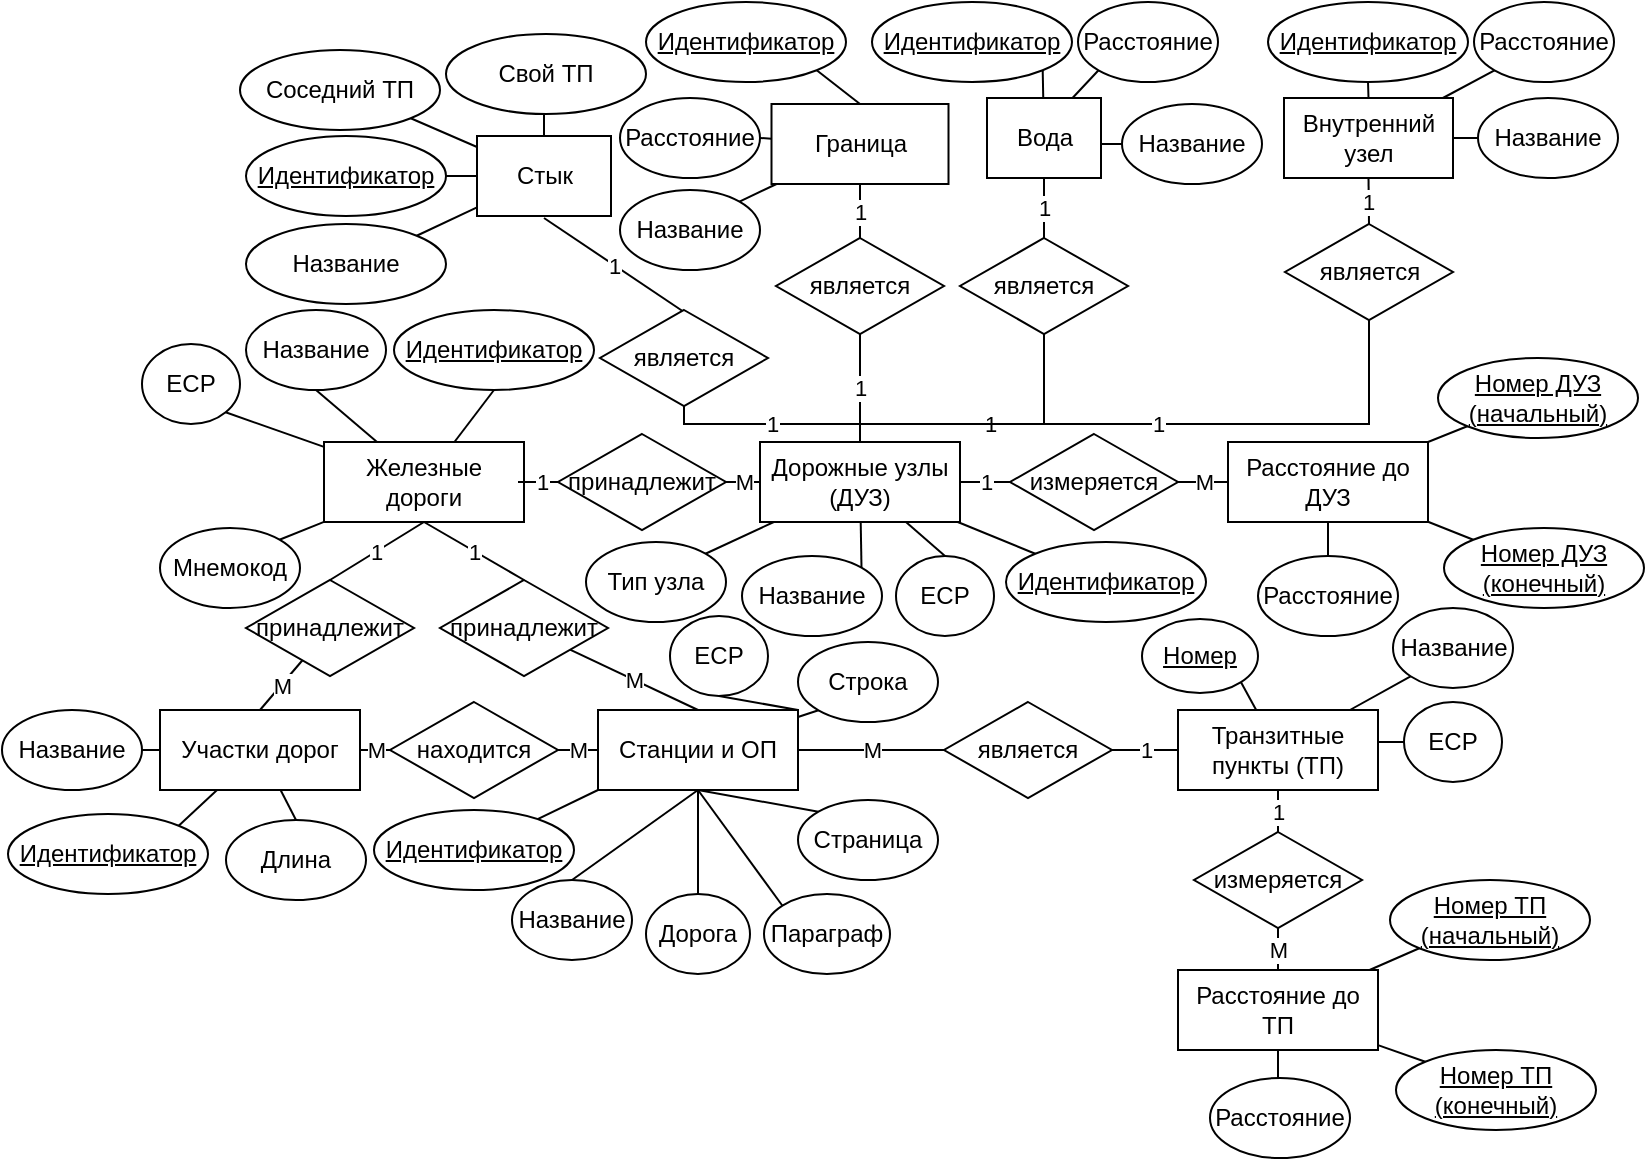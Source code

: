 <mxfile version="24.2.5" type="device">
  <diagram name="Страница — 1" id="s7n4VVt5R6kOP-UVMItO">
    <mxGraphModel dx="1048" dy="567" grid="0" gridSize="10" guides="1" tooltips="1" connect="1" arrows="1" fold="1" page="1" pageScale="1" pageWidth="827" pageHeight="1169" math="0" shadow="0">
      <root>
        <mxCell id="0" />
        <mxCell id="1" parent="0" />
        <mxCell id="b7BrbWXX3IvQJGAxtsdM-4" value="1" style="edgeStyle=orthogonalEdgeStyle;rounded=0;orthogonalLoop=1;jettySize=auto;html=1;exitX=1;exitY=0.5;exitDx=0;exitDy=0;entryX=0;entryY=0.5;entryDx=0;entryDy=0;endArrow=none;endFill=0;" edge="1" parent="1" source="b7BrbWXX3IvQJGAxtsdM-1" target="b7BrbWXX3IvQJGAxtsdM-3">
          <mxGeometry relative="1" as="geometry" />
        </mxCell>
        <mxCell id="b7BrbWXX3IvQJGAxtsdM-9" value="1" style="edgeStyle=orthogonalEdgeStyle;rounded=0;orthogonalLoop=1;jettySize=auto;html=1;exitX=0.5;exitY=0;exitDx=0;exitDy=0;entryX=0.5;entryY=1;entryDx=0;entryDy=0;endArrow=none;endFill=0;" edge="1" parent="1">
          <mxGeometry relative="1" as="geometry">
            <mxPoint x="432" y="223" as="sourcePoint" />
            <mxPoint x="344" y="205" as="targetPoint" />
            <Array as="points">
              <mxPoint x="432" y="214" />
              <mxPoint x="344" y="214" />
            </Array>
          </mxGeometry>
        </mxCell>
        <mxCell id="b7BrbWXX3IvQJGAxtsdM-73" value="М" style="edgeStyle=orthogonalEdgeStyle;rounded=0;orthogonalLoop=1;jettySize=auto;html=1;exitX=0;exitY=0.5;exitDx=0;exitDy=0;entryX=1;entryY=0.5;entryDx=0;entryDy=0;endArrow=none;endFill=0;" edge="1" parent="1" source="b7BrbWXX3IvQJGAxtsdM-1" target="b7BrbWXX3IvQJGAxtsdM-72">
          <mxGeometry relative="1" as="geometry" />
        </mxCell>
        <mxCell id="b7BrbWXX3IvQJGAxtsdM-1" value="Дорожные узлы (ДУЗ)" style="whiteSpace=wrap;html=1;align=center;" vertex="1" parent="1">
          <mxGeometry x="382" y="223" width="100" height="40" as="geometry" />
        </mxCell>
        <mxCell id="b7BrbWXX3IvQJGAxtsdM-2" value="Расстояние до ДУЗ" style="whiteSpace=wrap;html=1;align=center;" vertex="1" parent="1">
          <mxGeometry x="616" y="223" width="100" height="40" as="geometry" />
        </mxCell>
        <mxCell id="b7BrbWXX3IvQJGAxtsdM-5" value="М" style="edgeStyle=orthogonalEdgeStyle;rounded=0;orthogonalLoop=1;jettySize=auto;html=1;exitX=1;exitY=0.5;exitDx=0;exitDy=0;entryX=0;entryY=0.5;entryDx=0;entryDy=0;endArrow=none;endFill=0;" edge="1" parent="1" source="b7BrbWXX3IvQJGAxtsdM-3" target="b7BrbWXX3IvQJGAxtsdM-2">
          <mxGeometry relative="1" as="geometry" />
        </mxCell>
        <mxCell id="b7BrbWXX3IvQJGAxtsdM-3" value="измеряется" style="shape=rhombus;perimeter=rhombusPerimeter;whiteSpace=wrap;html=1;align=center;" vertex="1" parent="1">
          <mxGeometry x="507" y="219" width="84" height="48" as="geometry" />
        </mxCell>
        <mxCell id="b7BrbWXX3IvQJGAxtsdM-6" value="Стык" style="whiteSpace=wrap;html=1;align=center;" vertex="1" parent="1">
          <mxGeometry x="240.5" y="70" width="67" height="40" as="geometry" />
        </mxCell>
        <mxCell id="b7BrbWXX3IvQJGAxtsdM-10" value="1" style="rounded=0;orthogonalLoop=1;jettySize=auto;html=1;exitX=0.5;exitY=0;exitDx=0;exitDy=0;entryX=0.5;entryY=1;entryDx=0;entryDy=0;endArrow=none;endFill=0;" edge="1" parent="1">
          <mxGeometry relative="1" as="geometry">
            <mxPoint x="344" y="158" as="sourcePoint" />
            <mxPoint x="274" y="111" as="targetPoint" />
          </mxGeometry>
        </mxCell>
        <mxCell id="b7BrbWXX3IvQJGAxtsdM-8" value="является" style="shape=rhombus;perimeter=rhombusPerimeter;whiteSpace=wrap;html=1;align=center;" vertex="1" parent="1">
          <mxGeometry x="302" y="157" width="84" height="48" as="geometry" />
        </mxCell>
        <mxCell id="b7BrbWXX3IvQJGAxtsdM-11" value="Граница" style="whiteSpace=wrap;html=1;align=center;" vertex="1" parent="1">
          <mxGeometry x="387.75" y="54" width="88.5" height="40" as="geometry" />
        </mxCell>
        <mxCell id="b7BrbWXX3IvQJGAxtsdM-14" value="1" style="edgeStyle=orthogonalEdgeStyle;rounded=0;orthogonalLoop=1;jettySize=auto;html=1;exitX=0.5;exitY=0;exitDx=0;exitDy=0;entryX=0.5;entryY=1;entryDx=0;entryDy=0;endArrow=none;endFill=0;" edge="1" parent="1" source="b7BrbWXX3IvQJGAxtsdM-12" target="b7BrbWXX3IvQJGAxtsdM-11">
          <mxGeometry relative="1" as="geometry" />
        </mxCell>
        <mxCell id="b7BrbWXX3IvQJGAxtsdM-30" value="1" style="edgeStyle=orthogonalEdgeStyle;rounded=0;orthogonalLoop=1;jettySize=auto;html=1;exitX=0.5;exitY=1;exitDx=0;exitDy=0;entryX=0.5;entryY=0;entryDx=0;entryDy=0;endArrow=none;endFill=0;" edge="1" parent="1" source="b7BrbWXX3IvQJGAxtsdM-12" target="b7BrbWXX3IvQJGAxtsdM-1">
          <mxGeometry relative="1" as="geometry" />
        </mxCell>
        <mxCell id="b7BrbWXX3IvQJGAxtsdM-12" value="является" style="shape=rhombus;perimeter=rhombusPerimeter;whiteSpace=wrap;html=1;align=center;" vertex="1" parent="1">
          <mxGeometry x="390" y="121" width="84" height="48" as="geometry" />
        </mxCell>
        <mxCell id="b7BrbWXX3IvQJGAxtsdM-15" value="Вода" style="whiteSpace=wrap;html=1;align=center;" vertex="1" parent="1">
          <mxGeometry x="495.5" y="51" width="57" height="40" as="geometry" />
        </mxCell>
        <mxCell id="b7BrbWXX3IvQJGAxtsdM-16" value="1" style="edgeStyle=orthogonalEdgeStyle;rounded=0;orthogonalLoop=1;jettySize=auto;html=1;exitX=0.5;exitY=0;exitDx=0;exitDy=0;entryX=0.5;entryY=1;entryDx=0;entryDy=0;endArrow=none;endFill=0;" edge="1" parent="1" source="b7BrbWXX3IvQJGAxtsdM-17" target="b7BrbWXX3IvQJGAxtsdM-15">
          <mxGeometry relative="1" as="geometry" />
        </mxCell>
        <mxCell id="b7BrbWXX3IvQJGAxtsdM-39" value="1" style="edgeStyle=orthogonalEdgeStyle;rounded=0;orthogonalLoop=1;jettySize=auto;html=1;entryX=0.5;entryY=0;entryDx=0;entryDy=0;endArrow=none;endFill=0;" edge="1" parent="1" source="b7BrbWXX3IvQJGAxtsdM-17">
          <mxGeometry relative="1" as="geometry">
            <mxPoint x="528" y="168" as="sourcePoint" />
            <mxPoint x="432" y="222" as="targetPoint" />
            <Array as="points">
              <mxPoint x="524" y="214" />
              <mxPoint x="432" y="214" />
            </Array>
          </mxGeometry>
        </mxCell>
        <mxCell id="b7BrbWXX3IvQJGAxtsdM-17" value="является" style="shape=rhombus;perimeter=rhombusPerimeter;whiteSpace=wrap;html=1;align=center;" vertex="1" parent="1">
          <mxGeometry x="482" y="121" width="84" height="48" as="geometry" />
        </mxCell>
        <mxCell id="b7BrbWXX3IvQJGAxtsdM-18" value="Внутренний&lt;br&gt;узел" style="whiteSpace=wrap;html=1;align=center;" vertex="1" parent="1">
          <mxGeometry x="644" y="51" width="84.5" height="40" as="geometry" />
        </mxCell>
        <mxCell id="b7BrbWXX3IvQJGAxtsdM-19" value="1" style="edgeStyle=orthogonalEdgeStyle;rounded=0;orthogonalLoop=1;jettySize=auto;html=1;exitX=0.5;exitY=0;exitDx=0;exitDy=0;entryX=0.5;entryY=1;entryDx=0;entryDy=0;endArrow=none;endFill=0;" edge="1" parent="1" source="b7BrbWXX3IvQJGAxtsdM-20" target="b7BrbWXX3IvQJGAxtsdM-18">
          <mxGeometry relative="1" as="geometry" />
        </mxCell>
        <mxCell id="b7BrbWXX3IvQJGAxtsdM-46" value="1" style="edgeStyle=orthogonalEdgeStyle;rounded=0;orthogonalLoop=1;jettySize=auto;html=1;exitX=0.5;exitY=1;exitDx=0;exitDy=0;entryX=0.5;entryY=0;entryDx=0;entryDy=0;endArrow=none;endFill=0;" edge="1" parent="1" source="b7BrbWXX3IvQJGAxtsdM-20" target="b7BrbWXX3IvQJGAxtsdM-1">
          <mxGeometry relative="1" as="geometry">
            <Array as="points">
              <mxPoint x="687" y="214" />
              <mxPoint x="432" y="214" />
            </Array>
          </mxGeometry>
        </mxCell>
        <mxCell id="b7BrbWXX3IvQJGAxtsdM-20" value="является" style="shape=rhombus;perimeter=rhombusPerimeter;whiteSpace=wrap;html=1;align=center;" vertex="1" parent="1">
          <mxGeometry x="644.5" y="114" width="84" height="48" as="geometry" />
        </mxCell>
        <mxCell id="b7BrbWXX3IvQJGAxtsdM-27" style="edgeStyle=orthogonalEdgeStyle;rounded=0;orthogonalLoop=1;jettySize=auto;html=1;exitX=1;exitY=0.5;exitDx=0;exitDy=0;entryX=0;entryY=0.5;entryDx=0;entryDy=0;endArrow=none;endFill=0;" edge="1" parent="1" source="b7BrbWXX3IvQJGAxtsdM-24" target="b7BrbWXX3IvQJGAxtsdM-6">
          <mxGeometry relative="1" as="geometry" />
        </mxCell>
        <mxCell id="b7BrbWXX3IvQJGAxtsdM-24" value="Идентификатор" style="ellipse;whiteSpace=wrap;html=1;align=center;fontStyle=4;" vertex="1" parent="1">
          <mxGeometry x="125" y="70" width="100" height="40" as="geometry" />
        </mxCell>
        <mxCell id="b7BrbWXX3IvQJGAxtsdM-26" style="rounded=0;orthogonalLoop=1;jettySize=auto;html=1;exitX=1;exitY=0;exitDx=0;exitDy=0;endArrow=none;endFill=0;" edge="1" parent="1" source="b7BrbWXX3IvQJGAxtsdM-25" target="b7BrbWXX3IvQJGAxtsdM-6">
          <mxGeometry relative="1" as="geometry" />
        </mxCell>
        <mxCell id="b7BrbWXX3IvQJGAxtsdM-25" value="Название" style="ellipse;whiteSpace=wrap;html=1;align=center;" vertex="1" parent="1">
          <mxGeometry x="125" y="114" width="100" height="40" as="geometry" />
        </mxCell>
        <mxCell id="b7BrbWXX3IvQJGAxtsdM-32" style="edgeStyle=orthogonalEdgeStyle;rounded=0;orthogonalLoop=1;jettySize=auto;html=1;exitX=0.5;exitY=1;exitDx=0;exitDy=0;entryX=0.5;entryY=0;entryDx=0;entryDy=0;endArrow=none;endFill=0;" edge="1" parent="1" source="b7BrbWXX3IvQJGAxtsdM-28" target="b7BrbWXX3IvQJGAxtsdM-6">
          <mxGeometry relative="1" as="geometry" />
        </mxCell>
        <mxCell id="b7BrbWXX3IvQJGAxtsdM-28" value="Свой ТП" style="ellipse;whiteSpace=wrap;html=1;align=center;" vertex="1" parent="1">
          <mxGeometry x="225" y="19" width="100" height="40" as="geometry" />
        </mxCell>
        <mxCell id="b7BrbWXX3IvQJGAxtsdM-31" style="rounded=0;orthogonalLoop=1;jettySize=auto;html=1;exitX=1;exitY=1;exitDx=0;exitDy=0;endArrow=none;endFill=0;" edge="1" parent="1" source="b7BrbWXX3IvQJGAxtsdM-29" target="b7BrbWXX3IvQJGAxtsdM-6">
          <mxGeometry relative="1" as="geometry" />
        </mxCell>
        <mxCell id="b7BrbWXX3IvQJGAxtsdM-29" value="Соседний ТП" style="ellipse;whiteSpace=wrap;html=1;align=center;" vertex="1" parent="1">
          <mxGeometry x="122" y="27" width="100" height="40" as="geometry" />
        </mxCell>
        <mxCell id="b7BrbWXX3IvQJGAxtsdM-38" style="rounded=0;orthogonalLoop=1;jettySize=auto;html=1;exitX=1;exitY=1;exitDx=0;exitDy=0;entryX=0.5;entryY=0;entryDx=0;entryDy=0;endArrow=none;endFill=0;" edge="1" parent="1" source="b7BrbWXX3IvQJGAxtsdM-33" target="b7BrbWXX3IvQJGAxtsdM-11">
          <mxGeometry relative="1" as="geometry" />
        </mxCell>
        <mxCell id="b7BrbWXX3IvQJGAxtsdM-33" value="Идентификатор" style="ellipse;whiteSpace=wrap;html=1;align=center;fontStyle=4;" vertex="1" parent="1">
          <mxGeometry x="325" y="3" width="100" height="40" as="geometry" />
        </mxCell>
        <mxCell id="b7BrbWXX3IvQJGAxtsdM-36" style="rounded=0;orthogonalLoop=1;jettySize=auto;html=1;exitX=1;exitY=0;exitDx=0;exitDy=0;endArrow=none;endFill=0;" edge="1" parent="1" source="b7BrbWXX3IvQJGAxtsdM-34" target="b7BrbWXX3IvQJGAxtsdM-11">
          <mxGeometry relative="1" as="geometry" />
        </mxCell>
        <mxCell id="b7BrbWXX3IvQJGAxtsdM-34" value="Название" style="ellipse;whiteSpace=wrap;html=1;align=center;" vertex="1" parent="1">
          <mxGeometry x="312" y="97" width="70" height="40" as="geometry" />
        </mxCell>
        <mxCell id="b7BrbWXX3IvQJGAxtsdM-37" style="rounded=0;orthogonalLoop=1;jettySize=auto;html=1;exitX=1;exitY=0.5;exitDx=0;exitDy=0;endArrow=none;endFill=0;" edge="1" parent="1" source="b7BrbWXX3IvQJGAxtsdM-35" target="b7BrbWXX3IvQJGAxtsdM-11">
          <mxGeometry relative="1" as="geometry" />
        </mxCell>
        <mxCell id="b7BrbWXX3IvQJGAxtsdM-35" value="Расстояние" style="ellipse;whiteSpace=wrap;html=1;align=center;" vertex="1" parent="1">
          <mxGeometry x="312" y="51" width="70" height="40" as="geometry" />
        </mxCell>
        <mxCell id="b7BrbWXX3IvQJGAxtsdM-45" style="rounded=0;orthogonalLoop=1;jettySize=auto;html=1;exitX=1;exitY=1;exitDx=0;exitDy=0;endArrow=none;endFill=0;" edge="1" parent="1" source="b7BrbWXX3IvQJGAxtsdM-40" target="b7BrbWXX3IvQJGAxtsdM-15">
          <mxGeometry relative="1" as="geometry" />
        </mxCell>
        <mxCell id="b7BrbWXX3IvQJGAxtsdM-40" value="Идентификатор" style="ellipse;whiteSpace=wrap;html=1;align=center;fontStyle=4;" vertex="1" parent="1">
          <mxGeometry x="438" y="3" width="100" height="40" as="geometry" />
        </mxCell>
        <mxCell id="b7BrbWXX3IvQJGAxtsdM-43" style="edgeStyle=orthogonalEdgeStyle;rounded=0;orthogonalLoop=1;jettySize=auto;html=1;exitX=0;exitY=0.5;exitDx=0;exitDy=0;entryX=1;entryY=0.5;entryDx=0;entryDy=0;endArrow=none;endFill=0;" edge="1" parent="1" source="b7BrbWXX3IvQJGAxtsdM-41" target="b7BrbWXX3IvQJGAxtsdM-15">
          <mxGeometry relative="1" as="geometry" />
        </mxCell>
        <mxCell id="b7BrbWXX3IvQJGAxtsdM-41" value="Название" style="ellipse;whiteSpace=wrap;html=1;align=center;" vertex="1" parent="1">
          <mxGeometry x="563" y="54" width="70" height="40" as="geometry" />
        </mxCell>
        <mxCell id="b7BrbWXX3IvQJGAxtsdM-44" style="rounded=0;orthogonalLoop=1;jettySize=auto;html=1;exitX=0;exitY=1;exitDx=0;exitDy=0;entryX=0.75;entryY=0;entryDx=0;entryDy=0;endArrow=none;endFill=0;" edge="1" parent="1" source="b7BrbWXX3IvQJGAxtsdM-42" target="b7BrbWXX3IvQJGAxtsdM-15">
          <mxGeometry relative="1" as="geometry" />
        </mxCell>
        <mxCell id="b7BrbWXX3IvQJGAxtsdM-42" value="Расстояние" style="ellipse;whiteSpace=wrap;html=1;align=center;" vertex="1" parent="1">
          <mxGeometry x="541" y="3" width="70" height="40" as="geometry" />
        </mxCell>
        <mxCell id="b7BrbWXX3IvQJGAxtsdM-50" style="rounded=0;orthogonalLoop=1;jettySize=auto;html=1;entryX=0.5;entryY=0;entryDx=0;entryDy=0;endArrow=none;endFill=0;" edge="1" parent="1" source="b7BrbWXX3IvQJGAxtsdM-47" target="b7BrbWXX3IvQJGAxtsdM-18">
          <mxGeometry relative="1" as="geometry" />
        </mxCell>
        <mxCell id="b7BrbWXX3IvQJGAxtsdM-47" value="Идентификатор" style="ellipse;whiteSpace=wrap;html=1;align=center;fontStyle=4;" vertex="1" parent="1">
          <mxGeometry x="636" y="3" width="100" height="40" as="geometry" />
        </mxCell>
        <mxCell id="b7BrbWXX3IvQJGAxtsdM-52" style="rounded=0;orthogonalLoop=1;jettySize=auto;html=1;exitX=0;exitY=0.5;exitDx=0;exitDy=0;endArrow=none;endFill=0;" edge="1" parent="1" source="b7BrbWXX3IvQJGAxtsdM-48" target="b7BrbWXX3IvQJGAxtsdM-18">
          <mxGeometry relative="1" as="geometry" />
        </mxCell>
        <mxCell id="b7BrbWXX3IvQJGAxtsdM-48" value="Название" style="ellipse;whiteSpace=wrap;html=1;align=center;" vertex="1" parent="1">
          <mxGeometry x="741" y="51" width="70" height="40" as="geometry" />
        </mxCell>
        <mxCell id="b7BrbWXX3IvQJGAxtsdM-51" style="rounded=0;orthogonalLoop=1;jettySize=auto;html=1;exitX=0;exitY=1;exitDx=0;exitDy=0;endArrow=none;endFill=0;" edge="1" parent="1" source="b7BrbWXX3IvQJGAxtsdM-49" target="b7BrbWXX3IvQJGAxtsdM-18">
          <mxGeometry relative="1" as="geometry" />
        </mxCell>
        <mxCell id="b7BrbWXX3IvQJGAxtsdM-49" value="Расстояние" style="ellipse;whiteSpace=wrap;html=1;align=center;" vertex="1" parent="1">
          <mxGeometry x="739" y="3" width="70" height="40" as="geometry" />
        </mxCell>
        <mxCell id="b7BrbWXX3IvQJGAxtsdM-58" style="rounded=0;orthogonalLoop=1;jettySize=auto;html=1;exitX=0;exitY=0;exitDx=0;exitDy=0;endArrow=none;endFill=0;" edge="1" parent="1" source="b7BrbWXX3IvQJGAxtsdM-53" target="b7BrbWXX3IvQJGAxtsdM-1">
          <mxGeometry relative="1" as="geometry" />
        </mxCell>
        <mxCell id="b7BrbWXX3IvQJGAxtsdM-53" value="Идентификатор" style="ellipse;whiteSpace=wrap;html=1;align=center;fontStyle=4;" vertex="1" parent="1">
          <mxGeometry x="505" y="273" width="100" height="40" as="geometry" />
        </mxCell>
        <mxCell id="b7BrbWXX3IvQJGAxtsdM-59" style="rounded=0;orthogonalLoop=1;jettySize=auto;html=1;exitX=1;exitY=0;exitDx=0;exitDy=0;endArrow=none;endFill=0;" edge="1" parent="1" source="b7BrbWXX3IvQJGAxtsdM-55" target="b7BrbWXX3IvQJGAxtsdM-1">
          <mxGeometry relative="1" as="geometry" />
        </mxCell>
        <mxCell id="b7BrbWXX3IvQJGAxtsdM-55" value="Название" style="ellipse;whiteSpace=wrap;html=1;align=center;" vertex="1" parent="1">
          <mxGeometry x="373" y="280" width="70" height="40" as="geometry" />
        </mxCell>
        <mxCell id="b7BrbWXX3IvQJGAxtsdM-60" style="rounded=0;orthogonalLoop=1;jettySize=auto;html=1;exitX=0.5;exitY=0;exitDx=0;exitDy=0;endArrow=none;endFill=0;" edge="1" parent="1" source="b7BrbWXX3IvQJGAxtsdM-56" target="b7BrbWXX3IvQJGAxtsdM-1">
          <mxGeometry relative="1" as="geometry" />
        </mxCell>
        <mxCell id="b7BrbWXX3IvQJGAxtsdM-56" value="ЕСР" style="ellipse;whiteSpace=wrap;html=1;align=center;" vertex="1" parent="1">
          <mxGeometry x="450" y="280" width="49" height="40" as="geometry" />
        </mxCell>
        <mxCell id="b7BrbWXX3IvQJGAxtsdM-61" style="rounded=0;orthogonalLoop=1;jettySize=auto;html=1;exitX=1;exitY=0;exitDx=0;exitDy=0;endArrow=none;endFill=0;" edge="1" parent="1" source="b7BrbWXX3IvQJGAxtsdM-57" target="b7BrbWXX3IvQJGAxtsdM-1">
          <mxGeometry relative="1" as="geometry">
            <mxPoint x="435.6" y="256.8" as="targetPoint" />
          </mxGeometry>
        </mxCell>
        <mxCell id="b7BrbWXX3IvQJGAxtsdM-57" value="Тип узла" style="ellipse;whiteSpace=wrap;html=1;align=center;" vertex="1" parent="1">
          <mxGeometry x="295" y="273" width="70" height="40" as="geometry" />
        </mxCell>
        <mxCell id="b7BrbWXX3IvQJGAxtsdM-63" style="edgeStyle=orthogonalEdgeStyle;rounded=0;orthogonalLoop=1;jettySize=auto;html=1;exitX=0.5;exitY=0;exitDx=0;exitDy=0;entryX=0.5;entryY=1;entryDx=0;entryDy=0;endArrow=none;endFill=0;" edge="1" parent="1" source="b7BrbWXX3IvQJGAxtsdM-62" target="b7BrbWXX3IvQJGAxtsdM-2">
          <mxGeometry relative="1" as="geometry" />
        </mxCell>
        <mxCell id="b7BrbWXX3IvQJGAxtsdM-62" value="Расстояние" style="ellipse;whiteSpace=wrap;html=1;align=center;" vertex="1" parent="1">
          <mxGeometry x="631" y="280" width="70" height="40" as="geometry" />
        </mxCell>
        <mxCell id="b7BrbWXX3IvQJGAxtsdM-68" style="rounded=0;orthogonalLoop=1;jettySize=auto;html=1;exitX=0;exitY=1;exitDx=0;exitDy=0;endArrow=none;endFill=0;" edge="1" parent="1" source="b7BrbWXX3IvQJGAxtsdM-66" target="b7BrbWXX3IvQJGAxtsdM-2">
          <mxGeometry relative="1" as="geometry" />
        </mxCell>
        <mxCell id="b7BrbWXX3IvQJGAxtsdM-66" value="Номер ДУЗ (начальный)" style="ellipse;whiteSpace=wrap;html=1;align=center;fontStyle=4;" vertex="1" parent="1">
          <mxGeometry x="721" y="181" width="100" height="40" as="geometry" />
        </mxCell>
        <mxCell id="b7BrbWXX3IvQJGAxtsdM-70" style="rounded=0;orthogonalLoop=1;jettySize=auto;html=1;exitX=0;exitY=0;exitDx=0;exitDy=0;endArrow=none;endFill=0;" edge="1" parent="1" source="b7BrbWXX3IvQJGAxtsdM-67" target="b7BrbWXX3IvQJGAxtsdM-2">
          <mxGeometry relative="1" as="geometry" />
        </mxCell>
        <mxCell id="b7BrbWXX3IvQJGAxtsdM-67" value="Номер ДУЗ (конечный)" style="ellipse;whiteSpace=wrap;html=1;align=center;fontStyle=4;" vertex="1" parent="1">
          <mxGeometry x="724" y="266" width="100" height="40" as="geometry" />
        </mxCell>
        <mxCell id="b7BrbWXX3IvQJGAxtsdM-90" value="1" style="rounded=0;orthogonalLoop=1;jettySize=auto;html=1;exitX=0.5;exitY=1;exitDx=0;exitDy=0;endArrow=none;endFill=0;entryX=0.5;entryY=0;entryDx=0;entryDy=0;" edge="1" parent="1" source="b7BrbWXX3IvQJGAxtsdM-71" target="b7BrbWXX3IvQJGAxtsdM-89">
          <mxGeometry relative="1" as="geometry" />
        </mxCell>
        <mxCell id="b7BrbWXX3IvQJGAxtsdM-71" value="Железные дороги" style="whiteSpace=wrap;html=1;align=center;" vertex="1" parent="1">
          <mxGeometry x="164" y="223" width="100" height="40" as="geometry" />
        </mxCell>
        <mxCell id="b7BrbWXX3IvQJGAxtsdM-74" value="1" style="edgeStyle=orthogonalEdgeStyle;rounded=0;orthogonalLoop=1;jettySize=auto;html=1;exitX=0;exitY=0.5;exitDx=0;exitDy=0;endArrow=none;endFill=0;" edge="1" parent="1" source="b7BrbWXX3IvQJGAxtsdM-72" target="b7BrbWXX3IvQJGAxtsdM-71">
          <mxGeometry relative="1" as="geometry" />
        </mxCell>
        <mxCell id="b7BrbWXX3IvQJGAxtsdM-72" value="принадлежит" style="shape=rhombus;perimeter=rhombusPerimeter;whiteSpace=wrap;html=1;align=center;" vertex="1" parent="1">
          <mxGeometry x="281" y="219" width="84" height="48" as="geometry" />
        </mxCell>
        <mxCell id="b7BrbWXX3IvQJGAxtsdM-79" style="rounded=0;orthogonalLoop=1;jettySize=auto;html=1;exitX=0.5;exitY=1;exitDx=0;exitDy=0;endArrow=none;endFill=0;" edge="1" parent="1" source="b7BrbWXX3IvQJGAxtsdM-75" target="b7BrbWXX3IvQJGAxtsdM-71">
          <mxGeometry relative="1" as="geometry" />
        </mxCell>
        <mxCell id="b7BrbWXX3IvQJGAxtsdM-75" value="Идентификатор" style="ellipse;whiteSpace=wrap;html=1;align=center;fontStyle=4;" vertex="1" parent="1">
          <mxGeometry x="199" y="157" width="100" height="40" as="geometry" />
        </mxCell>
        <mxCell id="b7BrbWXX3IvQJGAxtsdM-80" style="rounded=0;orthogonalLoop=1;jettySize=auto;html=1;exitX=0.5;exitY=1;exitDx=0;exitDy=0;endArrow=none;endFill=0;" edge="1" parent="1" source="b7BrbWXX3IvQJGAxtsdM-76" target="b7BrbWXX3IvQJGAxtsdM-71">
          <mxGeometry relative="1" as="geometry" />
        </mxCell>
        <mxCell id="b7BrbWXX3IvQJGAxtsdM-76" value="Название" style="ellipse;whiteSpace=wrap;html=1;align=center;" vertex="1" parent="1">
          <mxGeometry x="125" y="157" width="70" height="40" as="geometry" />
        </mxCell>
        <mxCell id="b7BrbWXX3IvQJGAxtsdM-81" style="rounded=0;orthogonalLoop=1;jettySize=auto;html=1;exitX=1;exitY=1;exitDx=0;exitDy=0;endArrow=none;endFill=0;" edge="1" parent="1" source="b7BrbWXX3IvQJGAxtsdM-77" target="b7BrbWXX3IvQJGAxtsdM-71">
          <mxGeometry relative="1" as="geometry" />
        </mxCell>
        <mxCell id="b7BrbWXX3IvQJGAxtsdM-77" value="ЕСР" style="ellipse;whiteSpace=wrap;html=1;align=center;" vertex="1" parent="1">
          <mxGeometry x="73" y="174" width="49" height="40" as="geometry" />
        </mxCell>
        <mxCell id="b7BrbWXX3IvQJGAxtsdM-82" style="rounded=0;orthogonalLoop=1;jettySize=auto;html=1;exitX=1;exitY=0;exitDx=0;exitDy=0;endArrow=none;endFill=0;" edge="1" parent="1" source="b7BrbWXX3IvQJGAxtsdM-78" target="b7BrbWXX3IvQJGAxtsdM-71">
          <mxGeometry relative="1" as="geometry" />
        </mxCell>
        <mxCell id="b7BrbWXX3IvQJGAxtsdM-78" value="Мнемокод" style="ellipse;whiteSpace=wrap;html=1;align=center;" vertex="1" parent="1">
          <mxGeometry x="82" y="266" width="70" height="40" as="geometry" />
        </mxCell>
        <mxCell id="b7BrbWXX3IvQJGAxtsdM-94" value="М" style="rounded=0;orthogonalLoop=1;jettySize=auto;html=1;exitX=1;exitY=0.5;exitDx=0;exitDy=0;endArrow=none;endFill=0;" edge="1" parent="1" source="b7BrbWXX3IvQJGAxtsdM-83" target="b7BrbWXX3IvQJGAxtsdM-93">
          <mxGeometry relative="1" as="geometry" />
        </mxCell>
        <mxCell id="b7BrbWXX3IvQJGAxtsdM-83" value="Участки дорог" style="whiteSpace=wrap;html=1;align=center;" vertex="1" parent="1">
          <mxGeometry x="82" y="357" width="100" height="40" as="geometry" />
        </mxCell>
        <mxCell id="b7BrbWXX3IvQJGAxtsdM-122" value="М" style="edgeStyle=orthogonalEdgeStyle;rounded=0;orthogonalLoop=1;jettySize=auto;html=1;exitX=1;exitY=0.5;exitDx=0;exitDy=0;entryX=0;entryY=0.5;entryDx=0;entryDy=0;endArrow=none;endFill=0;" edge="1" parent="1" source="b7BrbWXX3IvQJGAxtsdM-84" target="b7BrbWXX3IvQJGAxtsdM-120">
          <mxGeometry relative="1" as="geometry" />
        </mxCell>
        <mxCell id="b7BrbWXX3IvQJGAxtsdM-84" value="Станции и ОП" style="whiteSpace=wrap;html=1;align=center;" vertex="1" parent="1">
          <mxGeometry x="301" y="357" width="100" height="40" as="geometry" />
        </mxCell>
        <mxCell id="b7BrbWXX3IvQJGAxtsdM-88" value="1" style="rounded=0;orthogonalLoop=1;jettySize=auto;html=1;exitX=0.5;exitY=0;exitDx=0;exitDy=0;endArrow=none;endFill=0;entryX=0.5;entryY=1;entryDx=0;entryDy=0;" edge="1" parent="1" source="b7BrbWXX3IvQJGAxtsdM-87" target="b7BrbWXX3IvQJGAxtsdM-71">
          <mxGeometry relative="1" as="geometry" />
        </mxCell>
        <mxCell id="b7BrbWXX3IvQJGAxtsdM-92" value="М" style="rounded=0;orthogonalLoop=1;jettySize=auto;html=1;entryX=0.5;entryY=0;entryDx=0;entryDy=0;endArrow=none;endFill=0;" edge="1" parent="1" source="b7BrbWXX3IvQJGAxtsdM-87" target="b7BrbWXX3IvQJGAxtsdM-83">
          <mxGeometry relative="1" as="geometry" />
        </mxCell>
        <mxCell id="b7BrbWXX3IvQJGAxtsdM-87" value="принадлежит" style="shape=rhombus;perimeter=rhombusPerimeter;whiteSpace=wrap;html=1;align=center;" vertex="1" parent="1">
          <mxGeometry x="125" y="292" width="84" height="48" as="geometry" />
        </mxCell>
        <mxCell id="b7BrbWXX3IvQJGAxtsdM-91" value="М" style="rounded=0;orthogonalLoop=1;jettySize=auto;html=1;entryX=0.5;entryY=0;entryDx=0;entryDy=0;endArrow=none;endFill=0;" edge="1" parent="1" source="b7BrbWXX3IvQJGAxtsdM-89" target="b7BrbWXX3IvQJGAxtsdM-84">
          <mxGeometry relative="1" as="geometry" />
        </mxCell>
        <mxCell id="b7BrbWXX3IvQJGAxtsdM-89" value="принадлежит" style="shape=rhombus;perimeter=rhombusPerimeter;whiteSpace=wrap;html=1;align=center;" vertex="1" parent="1">
          <mxGeometry x="222" y="292" width="84" height="48" as="geometry" />
        </mxCell>
        <mxCell id="b7BrbWXX3IvQJGAxtsdM-96" value="М" style="edgeStyle=orthogonalEdgeStyle;rounded=0;orthogonalLoop=1;jettySize=auto;html=1;exitX=1;exitY=0.5;exitDx=0;exitDy=0;entryX=0;entryY=0.5;entryDx=0;entryDy=0;endArrow=none;endFill=0;" edge="1" parent="1" source="b7BrbWXX3IvQJGAxtsdM-93" target="b7BrbWXX3IvQJGAxtsdM-84">
          <mxGeometry relative="1" as="geometry" />
        </mxCell>
        <mxCell id="b7BrbWXX3IvQJGAxtsdM-93" value="находится" style="shape=rhombus;perimeter=rhombusPerimeter;whiteSpace=wrap;html=1;align=center;" vertex="1" parent="1">
          <mxGeometry x="197" y="353" width="84" height="48" as="geometry" />
        </mxCell>
        <mxCell id="b7BrbWXX3IvQJGAxtsdM-102" style="rounded=0;orthogonalLoop=1;jettySize=auto;html=1;exitX=1;exitY=0;exitDx=0;exitDy=0;endArrow=none;endFill=0;" edge="1" parent="1" source="b7BrbWXX3IvQJGAxtsdM-97" target="b7BrbWXX3IvQJGAxtsdM-83">
          <mxGeometry relative="1" as="geometry" />
        </mxCell>
        <mxCell id="b7BrbWXX3IvQJGAxtsdM-97" value="Идентификатор" style="ellipse;whiteSpace=wrap;html=1;align=center;fontStyle=4;" vertex="1" parent="1">
          <mxGeometry x="6" y="409" width="100" height="40" as="geometry" />
        </mxCell>
        <mxCell id="b7BrbWXX3IvQJGAxtsdM-103" style="edgeStyle=orthogonalEdgeStyle;rounded=0;orthogonalLoop=1;jettySize=auto;html=1;exitX=1;exitY=0.5;exitDx=0;exitDy=0;entryX=0;entryY=0.5;entryDx=0;entryDy=0;endArrow=none;endFill=0;" edge="1" parent="1" source="b7BrbWXX3IvQJGAxtsdM-98" target="b7BrbWXX3IvQJGAxtsdM-83">
          <mxGeometry relative="1" as="geometry" />
        </mxCell>
        <mxCell id="b7BrbWXX3IvQJGAxtsdM-98" value="Название" style="ellipse;whiteSpace=wrap;html=1;align=center;" vertex="1" parent="1">
          <mxGeometry x="3" y="357" width="70" height="40" as="geometry" />
        </mxCell>
        <mxCell id="b7BrbWXX3IvQJGAxtsdM-100" style="rounded=0;orthogonalLoop=1;jettySize=auto;html=1;exitX=0.5;exitY=0;exitDx=0;exitDy=0;endArrow=none;endFill=0;" edge="1" parent="1" source="b7BrbWXX3IvQJGAxtsdM-99" target="b7BrbWXX3IvQJGAxtsdM-83">
          <mxGeometry relative="1" as="geometry" />
        </mxCell>
        <mxCell id="b7BrbWXX3IvQJGAxtsdM-99" value="Длина" style="ellipse;whiteSpace=wrap;html=1;align=center;" vertex="1" parent="1">
          <mxGeometry x="115" y="412" width="70" height="40" as="geometry" />
        </mxCell>
        <mxCell id="b7BrbWXX3IvQJGAxtsdM-110" style="rounded=0;orthogonalLoop=1;jettySize=auto;html=1;entryX=0;entryY=1;entryDx=0;entryDy=0;endArrow=none;endFill=0;" edge="1" parent="1" source="b7BrbWXX3IvQJGAxtsdM-104" target="b7BrbWXX3IvQJGAxtsdM-84">
          <mxGeometry relative="1" as="geometry" />
        </mxCell>
        <mxCell id="b7BrbWXX3IvQJGAxtsdM-104" value="Идентификатор" style="ellipse;whiteSpace=wrap;html=1;align=center;fontStyle=4;" vertex="1" parent="1">
          <mxGeometry x="189" y="407" width="100" height="40" as="geometry" />
        </mxCell>
        <mxCell id="b7BrbWXX3IvQJGAxtsdM-109" style="rounded=0;orthogonalLoop=1;jettySize=auto;html=1;exitX=0.5;exitY=0;exitDx=0;exitDy=0;entryX=0.5;entryY=1;entryDx=0;entryDy=0;endArrow=none;endFill=0;" edge="1" parent="1" source="b7BrbWXX3IvQJGAxtsdM-105" target="b7BrbWXX3IvQJGAxtsdM-84">
          <mxGeometry relative="1" as="geometry" />
        </mxCell>
        <mxCell id="b7BrbWXX3IvQJGAxtsdM-105" value="Название" style="ellipse;whiteSpace=wrap;html=1;align=center;" vertex="1" parent="1">
          <mxGeometry x="258" y="442" width="60" height="40" as="geometry" />
        </mxCell>
        <mxCell id="b7BrbWXX3IvQJGAxtsdM-108" style="rounded=0;orthogonalLoop=1;jettySize=auto;html=1;exitX=0.5;exitY=1;exitDx=0;exitDy=0;entryX=1;entryY=0;entryDx=0;entryDy=0;endArrow=none;endFill=0;" edge="1" parent="1" source="b7BrbWXX3IvQJGAxtsdM-106" target="b7BrbWXX3IvQJGAxtsdM-84">
          <mxGeometry relative="1" as="geometry" />
        </mxCell>
        <mxCell id="b7BrbWXX3IvQJGAxtsdM-106" value="ЕСР" style="ellipse;whiteSpace=wrap;html=1;align=center;" vertex="1" parent="1">
          <mxGeometry x="337" y="310" width="49" height="40" as="geometry" />
        </mxCell>
        <mxCell id="b7BrbWXX3IvQJGAxtsdM-118" style="rounded=0;orthogonalLoop=1;jettySize=auto;html=1;exitX=0.5;exitY=0;exitDx=0;exitDy=0;entryX=0.5;entryY=1;entryDx=0;entryDy=0;endArrow=none;endFill=0;" edge="1" parent="1" source="b7BrbWXX3IvQJGAxtsdM-111" target="b7BrbWXX3IvQJGAxtsdM-84">
          <mxGeometry relative="1" as="geometry" />
        </mxCell>
        <mxCell id="b7BrbWXX3IvQJGAxtsdM-111" value="Дорога" style="ellipse;whiteSpace=wrap;html=1;align=center;" vertex="1" parent="1">
          <mxGeometry x="325" y="449" width="52" height="40" as="geometry" />
        </mxCell>
        <mxCell id="b7BrbWXX3IvQJGAxtsdM-117" style="rounded=0;orthogonalLoop=1;jettySize=auto;html=1;exitX=0;exitY=0;exitDx=0;exitDy=0;entryX=0.5;entryY=1;entryDx=0;entryDy=0;endArrow=none;endFill=0;" edge="1" parent="1" source="b7BrbWXX3IvQJGAxtsdM-112" target="b7BrbWXX3IvQJGAxtsdM-84">
          <mxGeometry relative="1" as="geometry" />
        </mxCell>
        <mxCell id="b7BrbWXX3IvQJGAxtsdM-112" value="Страница" style="ellipse;whiteSpace=wrap;html=1;align=center;" vertex="1" parent="1">
          <mxGeometry x="401" y="402" width="70" height="40" as="geometry" />
        </mxCell>
        <mxCell id="b7BrbWXX3IvQJGAxtsdM-121" style="rounded=0;orthogonalLoop=1;jettySize=auto;html=1;exitX=0;exitY=1;exitDx=0;exitDy=0;endArrow=none;endFill=0;" edge="1" parent="1" source="b7BrbWXX3IvQJGAxtsdM-113" target="b7BrbWXX3IvQJGAxtsdM-84">
          <mxGeometry relative="1" as="geometry" />
        </mxCell>
        <mxCell id="b7BrbWXX3IvQJGAxtsdM-113" value="Строка" style="ellipse;whiteSpace=wrap;html=1;align=center;" vertex="1" parent="1">
          <mxGeometry x="401" y="323" width="70" height="40" as="geometry" />
        </mxCell>
        <mxCell id="b7BrbWXX3IvQJGAxtsdM-119" style="rounded=0;orthogonalLoop=1;jettySize=auto;html=1;exitX=0;exitY=0;exitDx=0;exitDy=0;entryX=0.5;entryY=1;entryDx=0;entryDy=0;endArrow=none;endFill=0;" edge="1" parent="1" source="b7BrbWXX3IvQJGAxtsdM-114" target="b7BrbWXX3IvQJGAxtsdM-84">
          <mxGeometry relative="1" as="geometry" />
        </mxCell>
        <mxCell id="b7BrbWXX3IvQJGAxtsdM-114" value="Параграф" style="ellipse;whiteSpace=wrap;html=1;align=center;" vertex="1" parent="1">
          <mxGeometry x="384" y="449" width="63" height="40" as="geometry" />
        </mxCell>
        <mxCell id="b7BrbWXX3IvQJGAxtsdM-120" value="является" style="shape=rhombus;perimeter=rhombusPerimeter;whiteSpace=wrap;html=1;align=center;" vertex="1" parent="1">
          <mxGeometry x="474" y="353" width="84" height="48" as="geometry" />
        </mxCell>
        <mxCell id="b7BrbWXX3IvQJGAxtsdM-126" value="1" style="edgeStyle=orthogonalEdgeStyle;rounded=0;orthogonalLoop=1;jettySize=auto;html=1;endArrow=none;endFill=0;" edge="1" parent="1" source="b7BrbWXX3IvQJGAxtsdM-123" target="b7BrbWXX3IvQJGAxtsdM-120">
          <mxGeometry relative="1" as="geometry" />
        </mxCell>
        <mxCell id="b7BrbWXX3IvQJGAxtsdM-128" value="1" style="edgeStyle=orthogonalEdgeStyle;rounded=0;orthogonalLoop=1;jettySize=auto;html=1;exitX=0.5;exitY=1;exitDx=0;exitDy=0;entryX=0.5;entryY=0;entryDx=0;entryDy=0;endArrow=none;endFill=0;" edge="1" parent="1" source="b7BrbWXX3IvQJGAxtsdM-123" target="b7BrbWXX3IvQJGAxtsdM-124">
          <mxGeometry relative="1" as="geometry" />
        </mxCell>
        <mxCell id="b7BrbWXX3IvQJGAxtsdM-123" value="Транзитные пункты (ТП)" style="whiteSpace=wrap;html=1;align=center;" vertex="1" parent="1">
          <mxGeometry x="591" y="357" width="100" height="40" as="geometry" />
        </mxCell>
        <mxCell id="b7BrbWXX3IvQJGAxtsdM-129" value="М" style="edgeStyle=orthogonalEdgeStyle;rounded=0;orthogonalLoop=1;jettySize=auto;html=1;exitX=0.5;exitY=1;exitDx=0;exitDy=0;entryX=0.5;entryY=0;entryDx=0;entryDy=0;endArrow=none;endFill=0;" edge="1" parent="1" source="b7BrbWXX3IvQJGAxtsdM-124" target="b7BrbWXX3IvQJGAxtsdM-125">
          <mxGeometry relative="1" as="geometry" />
        </mxCell>
        <mxCell id="b7BrbWXX3IvQJGAxtsdM-124" value="измеряется" style="shape=rhombus;perimeter=rhombusPerimeter;whiteSpace=wrap;html=1;align=center;" vertex="1" parent="1">
          <mxGeometry x="599" y="418" width="84" height="48" as="geometry" />
        </mxCell>
        <mxCell id="b7BrbWXX3IvQJGAxtsdM-125" value="Расстояние до ТП" style="whiteSpace=wrap;html=1;align=center;" vertex="1" parent="1">
          <mxGeometry x="591" y="487" width="100" height="40" as="geometry" />
        </mxCell>
        <mxCell id="b7BrbWXX3IvQJGAxtsdM-135" style="edgeStyle=orthogonalEdgeStyle;rounded=0;orthogonalLoop=1;jettySize=auto;html=1;exitX=0;exitY=0.5;exitDx=0;exitDy=0;entryX=1;entryY=0.5;entryDx=0;entryDy=0;endArrow=none;endFill=0;" edge="1" parent="1" source="b7BrbWXX3IvQJGAxtsdM-130" target="b7BrbWXX3IvQJGAxtsdM-123">
          <mxGeometry relative="1" as="geometry" />
        </mxCell>
        <mxCell id="b7BrbWXX3IvQJGAxtsdM-130" value="ЕСР" style="ellipse;whiteSpace=wrap;html=1;align=center;" vertex="1" parent="1">
          <mxGeometry x="704" y="353" width="49" height="40" as="geometry" />
        </mxCell>
        <mxCell id="b7BrbWXX3IvQJGAxtsdM-132" style="rounded=0;orthogonalLoop=1;jettySize=auto;html=1;exitX=0;exitY=1;exitDx=0;exitDy=0;endArrow=none;endFill=0;" edge="1" parent="1" source="b7BrbWXX3IvQJGAxtsdM-131" target="b7BrbWXX3IvQJGAxtsdM-123">
          <mxGeometry relative="1" as="geometry" />
        </mxCell>
        <mxCell id="b7BrbWXX3IvQJGAxtsdM-131" value="Название" style="ellipse;whiteSpace=wrap;html=1;align=center;" vertex="1" parent="1">
          <mxGeometry x="698.5" y="306" width="60" height="40" as="geometry" />
        </mxCell>
        <mxCell id="b7BrbWXX3IvQJGAxtsdM-138" style="rounded=0;orthogonalLoop=1;jettySize=auto;html=1;exitX=1;exitY=1;exitDx=0;exitDy=0;endArrow=none;endFill=0;" edge="1" parent="1" source="b7BrbWXX3IvQJGAxtsdM-137" target="b7BrbWXX3IvQJGAxtsdM-123">
          <mxGeometry relative="1" as="geometry" />
        </mxCell>
        <mxCell id="b7BrbWXX3IvQJGAxtsdM-137" value="Номер" style="ellipse;whiteSpace=wrap;html=1;align=center;fontStyle=4;" vertex="1" parent="1">
          <mxGeometry x="573" y="311.5" width="58" height="37" as="geometry" />
        </mxCell>
        <mxCell id="b7BrbWXX3IvQJGAxtsdM-145" style="edgeStyle=orthogonalEdgeStyle;rounded=0;orthogonalLoop=1;jettySize=auto;html=1;exitX=0.5;exitY=0;exitDx=0;exitDy=0;entryX=0.5;entryY=1;entryDx=0;entryDy=0;endArrow=none;endFill=0;" edge="1" parent="1" source="b7BrbWXX3IvQJGAxtsdM-139" target="b7BrbWXX3IvQJGAxtsdM-125">
          <mxGeometry relative="1" as="geometry" />
        </mxCell>
        <mxCell id="b7BrbWXX3IvQJGAxtsdM-139" value="Расстояние" style="ellipse;whiteSpace=wrap;html=1;align=center;" vertex="1" parent="1">
          <mxGeometry x="607" y="541" width="70" height="40" as="geometry" />
        </mxCell>
        <mxCell id="b7BrbWXX3IvQJGAxtsdM-142" style="rounded=0;orthogonalLoop=1;jettySize=auto;html=1;exitX=0;exitY=1;exitDx=0;exitDy=0;endArrow=none;endFill=0;" edge="1" parent="1" source="b7BrbWXX3IvQJGAxtsdM-140" target="b7BrbWXX3IvQJGAxtsdM-125">
          <mxGeometry relative="1" as="geometry" />
        </mxCell>
        <mxCell id="b7BrbWXX3IvQJGAxtsdM-140" value="Номер ТП (начальный)" style="ellipse;whiteSpace=wrap;html=1;align=center;fontStyle=4;" vertex="1" parent="1">
          <mxGeometry x="697" y="442" width="100" height="40" as="geometry" />
        </mxCell>
        <mxCell id="b7BrbWXX3IvQJGAxtsdM-143" style="rounded=0;orthogonalLoop=1;jettySize=auto;html=1;exitX=0;exitY=0;exitDx=0;exitDy=0;endArrow=none;endFill=0;" edge="1" parent="1" source="b7BrbWXX3IvQJGAxtsdM-141" target="b7BrbWXX3IvQJGAxtsdM-125">
          <mxGeometry relative="1" as="geometry" />
        </mxCell>
        <mxCell id="b7BrbWXX3IvQJGAxtsdM-141" value="Номер ТП (конечный)" style="ellipse;whiteSpace=wrap;html=1;align=center;fontStyle=4;" vertex="1" parent="1">
          <mxGeometry x="700" y="527" width="100" height="40" as="geometry" />
        </mxCell>
      </root>
    </mxGraphModel>
  </diagram>
</mxfile>
